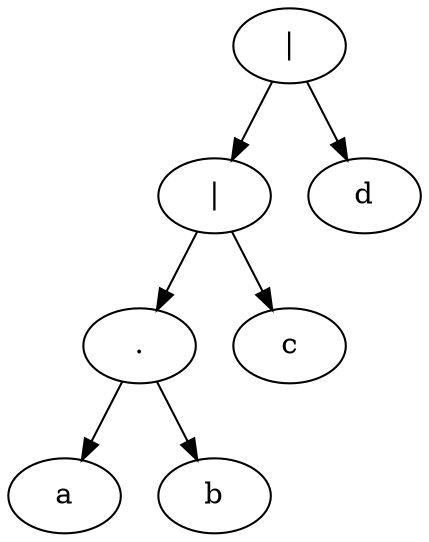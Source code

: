 digraph {
  94582168433280[label="|"]
  94582168433120[label="|"]
  94582168433280  ->  94582168433120
  94582168433360[label="d"]
  94582168433280  ->  94582168433360
  94582168432832[label="."]
  94582168433120  ->  94582168432832
  94582168433200[label="c"]
  94582168433120  ->  94582168433200
  94582168432880[label="a"]
  94582168432832  ->  94582168432880
  94582168433040[label="b"]
  94582168432832  ->  94582168433040
}
